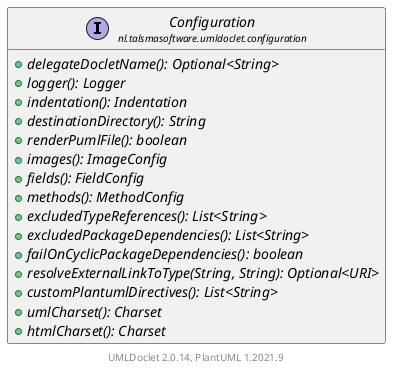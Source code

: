 @startuml
    set namespaceSeparator none
    hide empty fields
    hide empty methods

    interface "<size:14>Configuration\n<size:10>nl.talsmasoftware.umldoclet.configuration" as nl.talsmasoftware.umldoclet.configuration.Configuration [[Configuration.html]] {
        {abstract} +delegateDocletName(): Optional<String>
        {abstract} +logger(): Logger
        {abstract} +indentation(): Indentation
        {abstract} +destinationDirectory(): String
        {abstract} +renderPumlFile(): boolean
        {abstract} +images(): ImageConfig
        {abstract} +fields(): FieldConfig
        {abstract} +methods(): MethodConfig
        {abstract} +excludedTypeReferences(): List<String>
        {abstract} +excludedPackageDependencies(): List<String>
        {abstract} +failOnCyclicPackageDependencies(): boolean
        {abstract} +resolveExternalLinkToType(String, String): Optional<URI>
        {abstract} +customPlantumlDirectives(): List<String>
        {abstract} +umlCharset(): Charset
        {abstract} +htmlCharset(): Charset
    }

    center footer UMLDoclet 2.0.14, PlantUML 1.2021.9
@enduml

